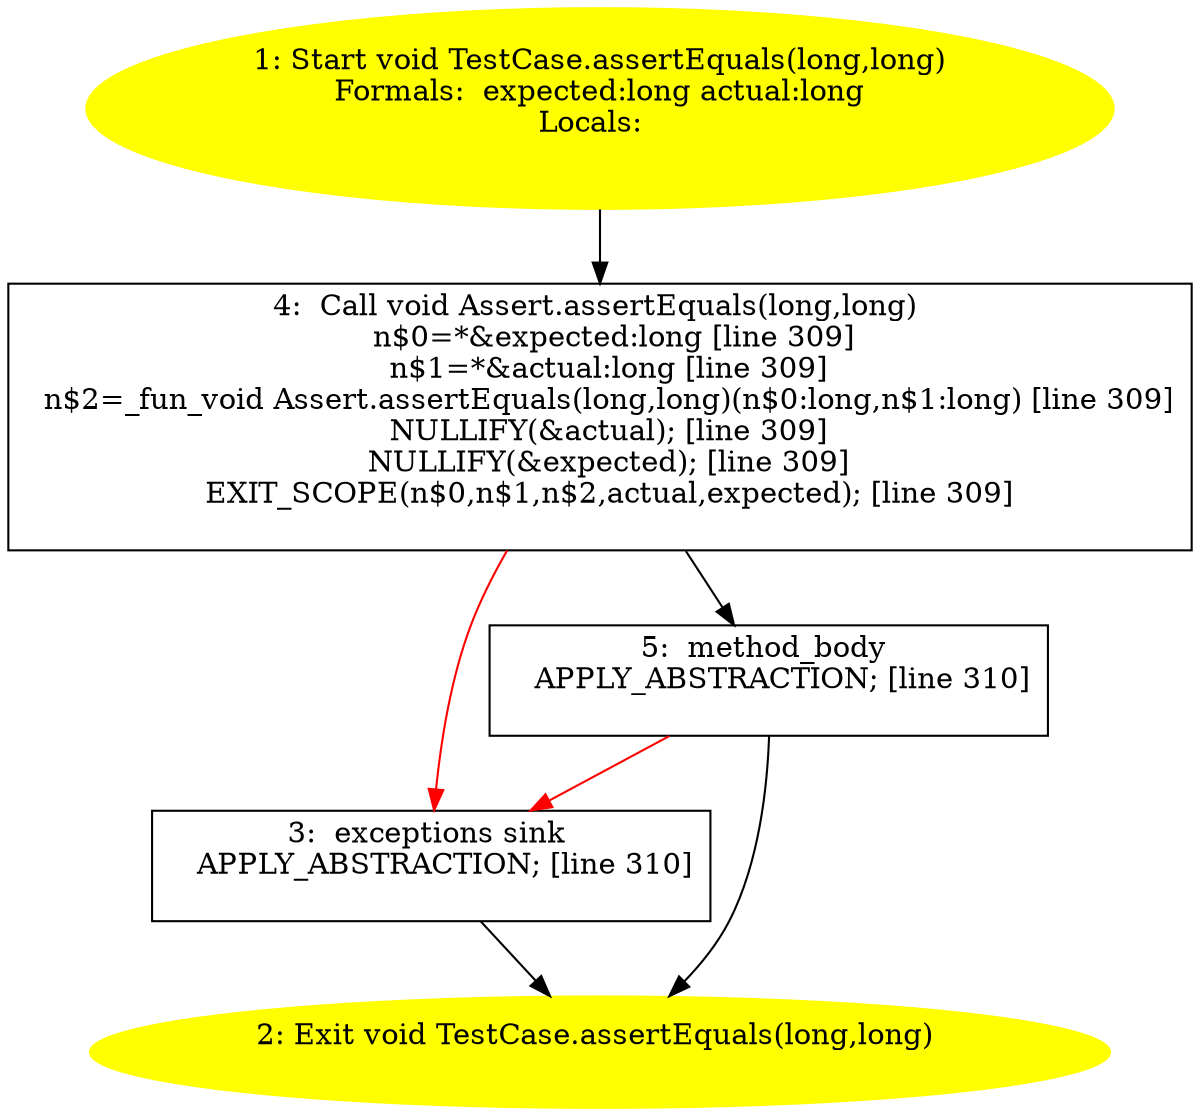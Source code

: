 /* @generated */
digraph cfg {
"junit.framework.TestCase.assertEquals(long,long):void.aedcbe2a2b121abdcb61ec1e2ce1b189_1" [label="1: Start void TestCase.assertEquals(long,long)\nFormals:  expected:long actual:long\nLocals:  \n  " color=yellow style=filled]
	

	 "junit.framework.TestCase.assertEquals(long,long):void.aedcbe2a2b121abdcb61ec1e2ce1b189_1" -> "junit.framework.TestCase.assertEquals(long,long):void.aedcbe2a2b121abdcb61ec1e2ce1b189_4" ;
"junit.framework.TestCase.assertEquals(long,long):void.aedcbe2a2b121abdcb61ec1e2ce1b189_2" [label="2: Exit void TestCase.assertEquals(long,long) \n  " color=yellow style=filled]
	

"junit.framework.TestCase.assertEquals(long,long):void.aedcbe2a2b121abdcb61ec1e2ce1b189_3" [label="3:  exceptions sink \n   APPLY_ABSTRACTION; [line 310]\n " shape="box"]
	

	 "junit.framework.TestCase.assertEquals(long,long):void.aedcbe2a2b121abdcb61ec1e2ce1b189_3" -> "junit.framework.TestCase.assertEquals(long,long):void.aedcbe2a2b121abdcb61ec1e2ce1b189_2" ;
"junit.framework.TestCase.assertEquals(long,long):void.aedcbe2a2b121abdcb61ec1e2ce1b189_4" [label="4:  Call void Assert.assertEquals(long,long) \n   n$0=*&expected:long [line 309]\n  n$1=*&actual:long [line 309]\n  n$2=_fun_void Assert.assertEquals(long,long)(n$0:long,n$1:long) [line 309]\n  NULLIFY(&actual); [line 309]\n  NULLIFY(&expected); [line 309]\n  EXIT_SCOPE(n$0,n$1,n$2,actual,expected); [line 309]\n " shape="box"]
	

	 "junit.framework.TestCase.assertEquals(long,long):void.aedcbe2a2b121abdcb61ec1e2ce1b189_4" -> "junit.framework.TestCase.assertEquals(long,long):void.aedcbe2a2b121abdcb61ec1e2ce1b189_5" ;
	 "junit.framework.TestCase.assertEquals(long,long):void.aedcbe2a2b121abdcb61ec1e2ce1b189_4" -> "junit.framework.TestCase.assertEquals(long,long):void.aedcbe2a2b121abdcb61ec1e2ce1b189_3" [color="red" ];
"junit.framework.TestCase.assertEquals(long,long):void.aedcbe2a2b121abdcb61ec1e2ce1b189_5" [label="5:  method_body \n   APPLY_ABSTRACTION; [line 310]\n " shape="box"]
	

	 "junit.framework.TestCase.assertEquals(long,long):void.aedcbe2a2b121abdcb61ec1e2ce1b189_5" -> "junit.framework.TestCase.assertEquals(long,long):void.aedcbe2a2b121abdcb61ec1e2ce1b189_2" ;
	 "junit.framework.TestCase.assertEquals(long,long):void.aedcbe2a2b121abdcb61ec1e2ce1b189_5" -> "junit.framework.TestCase.assertEquals(long,long):void.aedcbe2a2b121abdcb61ec1e2ce1b189_3" [color="red" ];
}
